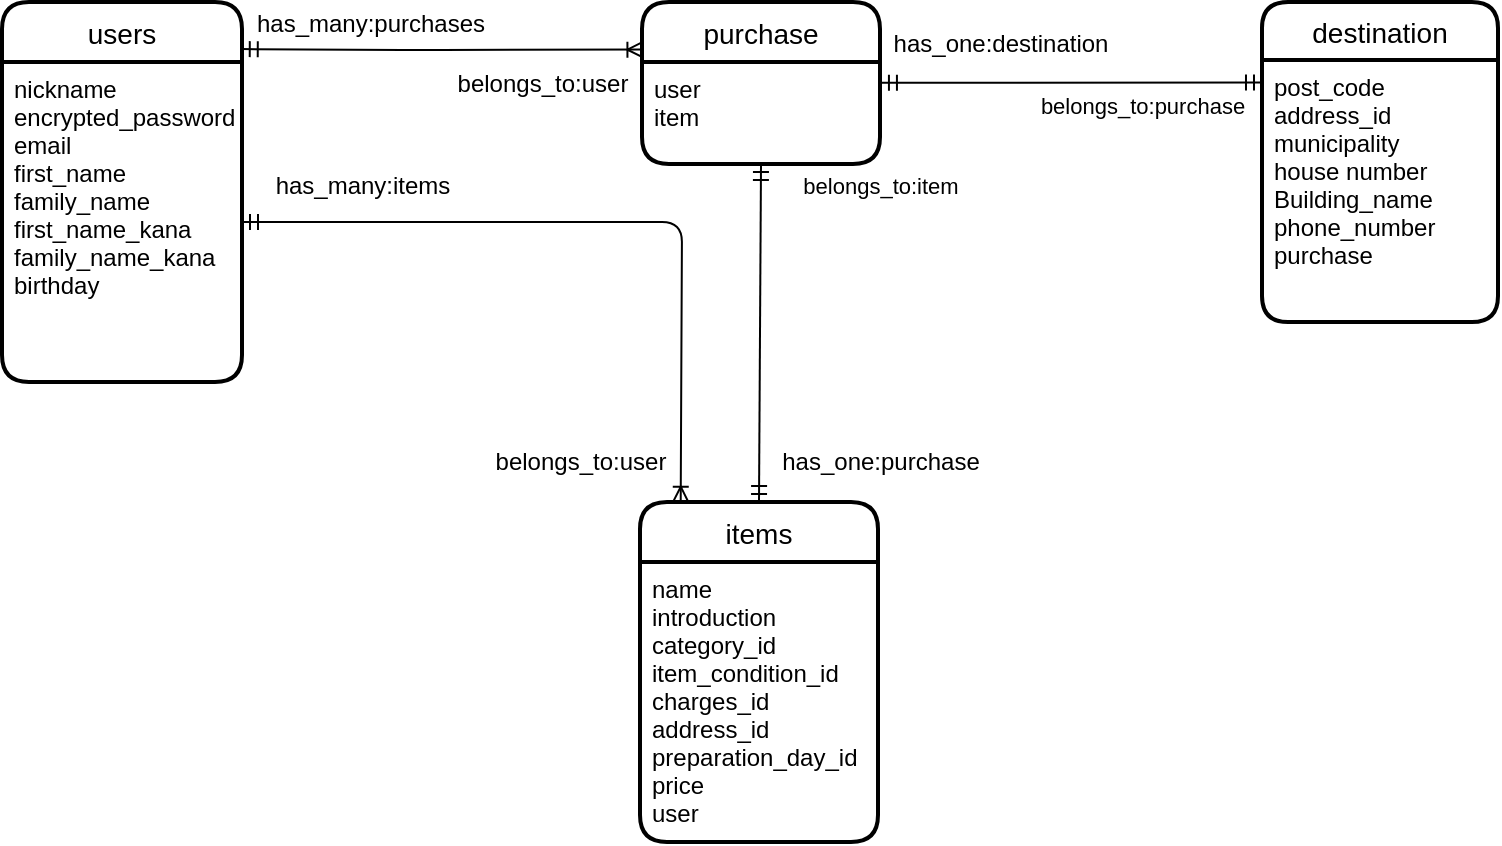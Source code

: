 <mxfile>
    <diagram id="37Y_X_Y8JCTT_t9k_qw2" name="ページ1">
        <mxGraphModel dx="1858" dy="509" grid="1" gridSize="10" guides="1" tooltips="1" connect="1" arrows="1" fold="1" page="1" pageScale="1" pageWidth="827" pageHeight="1169" math="0" shadow="0">
            <root>
                <mxCell id="0"/>
                <mxCell id="1" parent="0"/>
                <mxCell id="89" value="users" style="swimlane;childLayout=stackLayout;horizontal=1;startSize=30;horizontalStack=0;rounded=1;fontSize=14;fontStyle=0;strokeWidth=2;resizeParent=0;resizeLast=1;shadow=0;dashed=0;align=center;" parent="1" vertex="1">
                    <mxGeometry x="-80" y="40" width="120" height="190" as="geometry"/>
                </mxCell>
                <mxCell id="90" value="nickname&#10;encrypted_password&#10;email&#10;first_name&#10;family_name&#10;first_name_kana&#10;family_name_kana&#10;birthday" style="align=left;strokeColor=none;fillColor=none;spacingLeft=4;fontSize=12;verticalAlign=top;resizable=0;rotatable=0;part=1;" parent="89" vertex="1">
                    <mxGeometry y="30" width="120" height="160" as="geometry"/>
                </mxCell>
                <mxCell id="93" value="items   " style="swimlane;childLayout=stackLayout;horizontal=1;startSize=30;horizontalStack=0;rounded=1;fontSize=14;fontStyle=0;strokeWidth=2;resizeParent=0;resizeLast=1;shadow=0;dashed=0;align=center;" parent="1" vertex="1">
                    <mxGeometry x="239" y="290" width="119" height="170" as="geometry"/>
                </mxCell>
                <mxCell id="94" value="name&#10;introduction&#10;category_id&#10;item_condition_id&#10;charges_id&#10;address_id&#10;preparation_day_id&#10;price&#10;user " style="align=left;strokeColor=none;fillColor=none;spacingLeft=4;fontSize=12;verticalAlign=top;resizable=0;rotatable=0;part=1;" parent="93" vertex="1">
                    <mxGeometry y="30" width="119" height="140" as="geometry"/>
                </mxCell>
                <mxCell id="95" value="destination" style="swimlane;childLayout=stackLayout;horizontal=1;startSize=29;horizontalStack=0;rounded=1;fontSize=14;fontStyle=0;strokeWidth=2;resizeParent=0;resizeLast=1;shadow=0;dashed=0;align=center;" parent="1" vertex="1">
                    <mxGeometry x="550" y="40" width="118" height="160" as="geometry"/>
                </mxCell>
                <mxCell id="96" value="post_code&#10;address_id&#10;municipality&#10;house number&#10;Building_name&#10;phone_number&#10;purchase " style="align=left;strokeColor=none;fillColor=none;spacingLeft=4;fontSize=12;verticalAlign=top;resizable=0;rotatable=0;part=1;" parent="95" vertex="1">
                    <mxGeometry y="29" width="118" height="131" as="geometry"/>
                </mxCell>
                <mxCell id="98" value="purchase" style="swimlane;childLayout=stackLayout;horizontal=1;startSize=30;horizontalStack=0;rounded=1;fontSize=14;fontStyle=0;strokeWidth=2;resizeParent=0;resizeLast=1;shadow=0;dashed=0;align=center;" parent="1" vertex="1">
                    <mxGeometry x="240" y="40" width="119" height="81" as="geometry"/>
                </mxCell>
                <mxCell id="99" value="user&#10;item" style="align=left;strokeColor=none;fillColor=none;spacingLeft=4;fontSize=12;verticalAlign=top;resizable=0;rotatable=0;part=1;" parent="98" vertex="1">
                    <mxGeometry y="30" width="119" height="51" as="geometry"/>
                </mxCell>
                <mxCell id="107" value="" style="fontSize=12;html=1;endArrow=ERmandOne;startArrow=ERmandOne;entryX=-0.004;entryY=0.083;entryDx=0;entryDy=0;entryPerimeter=0;" parent="1" edge="1">
                    <mxGeometry width="100" height="100" relative="1" as="geometry">
                        <mxPoint x="359.47" y="80.37" as="sourcePoint"/>
                        <mxPoint x="549.998" y="80.243" as="targetPoint"/>
                    </mxGeometry>
                </mxCell>
                <mxCell id="116" value="belongs_to:purchase" style="edgeLabel;html=1;align=center;verticalAlign=middle;resizable=0;points=[];" parent="107" vertex="1" connectable="0">
                    <mxGeometry x="0.519" y="1" relative="1" as="geometry">
                        <mxPoint x="-14" y="12" as="offset"/>
                    </mxGeometry>
                </mxCell>
                <mxCell id="113" value="" style="fontSize=12;html=1;endArrow=ERoneToMany;startArrow=ERmandOne;exitX=0.999;exitY=0.158;exitDx=0;exitDy=0;exitPerimeter=0;entryX=0.006;entryY=0.408;entryDx=0;entryDy=0;entryPerimeter=0;" parent="1" edge="1">
                    <mxGeometry width="100" height="100" relative="1" as="geometry">
                        <mxPoint x="39.88" y="63.54" as="sourcePoint"/>
                        <mxPoint x="240.714" y="63.808" as="targetPoint"/>
                        <Array as="points">
                            <mxPoint x="130" y="64"/>
                        </Array>
                    </mxGeometry>
                </mxCell>
                <mxCell id="114" value="" style="fontSize=12;html=1;endArrow=ERmandOne;startArrow=ERmandOne;exitX=0.5;exitY=1;exitDx=0;exitDy=0;entryX=0.5;entryY=0;entryDx=0;entryDy=0;" parent="1" source="99" target="93" edge="1">
                    <mxGeometry width="100" height="100" relative="1" as="geometry">
                        <mxPoint x="369" y="80" as="sourcePoint"/>
                        <mxPoint x="530" y="79" as="targetPoint"/>
                    </mxGeometry>
                </mxCell>
                <mxCell id="115" value="" style="fontSize=12;html=1;endArrow=ERoneToMany;startArrow=ERmandOne;entryX=0.171;entryY=0.002;entryDx=0;entryDy=0;entryPerimeter=0;exitX=1;exitY=0.5;exitDx=0;exitDy=0;" parent="1" source="90" target="93" edge="1">
                    <mxGeometry width="100" height="100" relative="1" as="geometry">
                        <mxPoint x="160" y="200" as="sourcePoint"/>
                        <mxPoint x="240" y="280" as="targetPoint"/>
                        <Array as="points">
                            <mxPoint x="260" y="150"/>
                        </Array>
                    </mxGeometry>
                </mxCell>
                <mxCell id="118" value="has_one:destination" style="text;html=1;align=center;verticalAlign=middle;resizable=0;points=[];autosize=1;strokeColor=none;fillColor=none;" parent="1" vertex="1">
                    <mxGeometry x="359" y="50.5" width="120" height="20" as="geometry"/>
                </mxCell>
                <mxCell id="122" value="has_many:purchases" style="text;html=1;align=center;verticalAlign=middle;resizable=0;points=[];autosize=1;strokeColor=none;fillColor=none;" parent="1" vertex="1">
                    <mxGeometry x="39" y="41" width="130" height="20" as="geometry"/>
                </mxCell>
                <mxCell id="123" value="belongs_to:user" style="text;html=1;align=center;verticalAlign=middle;resizable=0;points=[];autosize=1;strokeColor=none;fillColor=none;" parent="1" vertex="1">
                    <mxGeometry x="140" y="70.5" width="100" height="20" as="geometry"/>
                </mxCell>
                <mxCell id="125" value="belongs_to:user" style="text;html=1;align=center;verticalAlign=middle;resizable=0;points=[];autosize=1;strokeColor=none;fillColor=none;" parent="1" vertex="1">
                    <mxGeometry x="159" y="260" width="100" height="20" as="geometry"/>
                </mxCell>
                <mxCell id="126" value="has_many:items" style="text;html=1;align=center;verticalAlign=middle;resizable=0;points=[];autosize=1;strokeColor=none;fillColor=none;" parent="1" vertex="1">
                    <mxGeometry x="50" y="122" width="100" height="20" as="geometry"/>
                </mxCell>
                <mxCell id="133" value="has_one:purchase" style="text;html=1;align=center;verticalAlign=middle;resizable=0;points=[];autosize=1;strokeColor=none;fillColor=none;" parent="1" vertex="1">
                    <mxGeometry x="304" y="260" width="110" height="20" as="geometry"/>
                </mxCell>
                <mxCell id="134" value="belongs_to:item" style="edgeLabel;html=1;align=center;verticalAlign=middle;resizable=0;points=[];" parent="1" vertex="1" connectable="0">
                    <mxGeometry x="359.001" y="132.004" as="geometry"/>
                </mxCell>
            </root>
        </mxGraphModel>
    </diagram>
</mxfile>